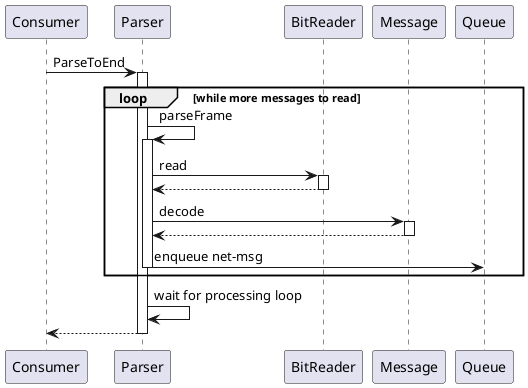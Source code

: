 @startuml
participant Consumer
participant Parser
participant BitReader
participant Message
participant Queue

Consumer -> Parser ++: ParseToEnd

loop while more messages to read
    Parser -> Parser ++: parseFrame
    
    Parser -> BitReader ++: read
    BitReader --> Parser --

    Parser -> Message ++: decode
    Message --> Parser --

    Parser -> Queue: enqueue net-msg
    Parser --
end

Parser -> Parser: wait for processing loop

Parser --> Consumer --

@enduml